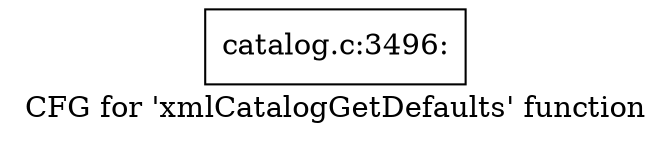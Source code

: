 digraph "CFG for 'xmlCatalogGetDefaults' function" {
	label="CFG for 'xmlCatalogGetDefaults' function";

	Node0x3935f40 [shape=record,label="{catalog.c:3496:}"];
}
